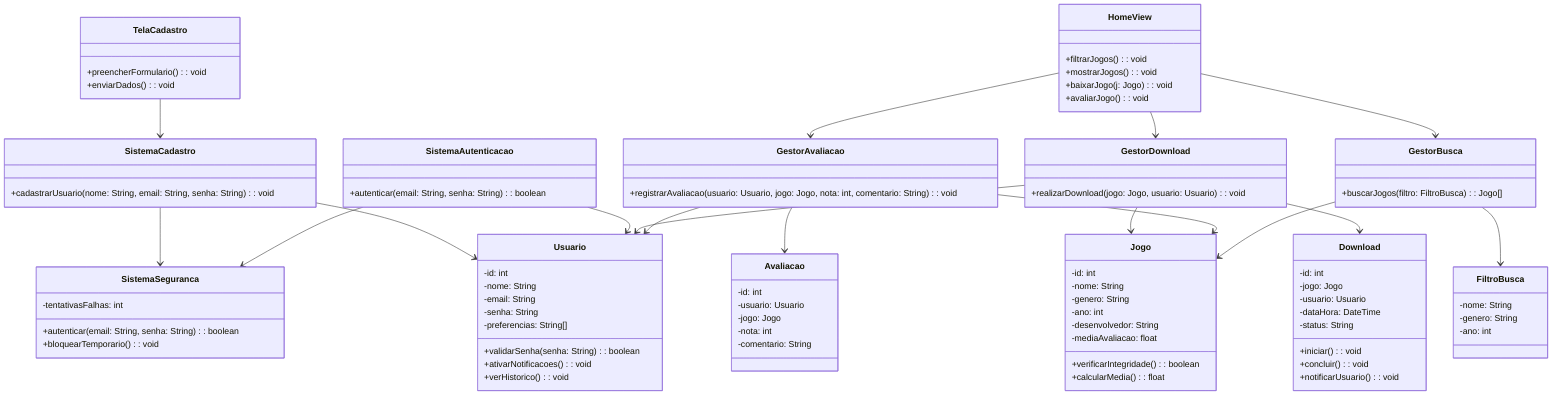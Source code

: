 classDiagram

%% -----------------------
%% Camada de Apresentação
%% -----------------------
class TelaCadastro {
    +preencherFormulario(): void
    +enviarDados(): void
}

class HomeView {
    +filtrarJogos(): void
    +mostrarJogos(): void
    +baixarJogo(j: Jogo): void
    +avaliarJogo(): void
}

%% -----------------------
%% Camada de Aplicação
%% -----------------------
class SistemaCadastro {
    +cadastrarUsuario(nome: String, email: String, senha: String): void
}

class SistemaAutenticacao {
    +autenticar(email: String, senha: String): boolean
}

class GestorDownload {
    +realizarDownload(jogo: Jogo, usuario: Usuario): void
}

class GestorAvaliacao {
    +registrarAvaliacao(usuario: Usuario, jogo: Jogo, nota: int, comentario: String): void
}

class GestorBusca {
    +buscarJogos(filtro: FiltroBusca): Jogo[]
}

%% -----------------------
%% Camada de Domínio
%% -----------------------
class Usuario {
    -id: int
    -nome: String
    -email: String
    -senha: String
    -preferencias: String[]
    +validarSenha(senha: String): boolean
    +ativarNotificacoes(): void
    +verHistorico(): void
}

class Jogo {
    -id: int
    -nome: String
    -genero: String
    -ano: int
    -desenvolvedor: String
    -mediaAvaliacao: float
    +verificarIntegridade(): boolean
    +calcularMedia(): float
}

class Avaliacao {
    -id: int
    -usuario: Usuario
    -jogo: Jogo
    -nota: int
    -comentario: String
}

class FiltroBusca {
    -nome: String
    -genero: String
    -ano: int
}

class Download {
    -id: int
    -jogo: Jogo
    -usuario: Usuario
    -dataHora: DateTime
    -status: String
    +iniciar(): void
    +concluir(): void
    +notificarUsuario(): void
}

%% -----------------------
%% Camada de Infraestrutura
%% -----------------------
class SistemaSeguranca {
    -tentativasFalhas: int
    +autenticar(email: String, senha: String): boolean
    +bloquearTemporario(): void
}

%% -----------------------
%% Relacionamentos entre camadas
%% -----------------------
TelaCadastro --> SistemaCadastro
HomeView --> GestorBusca
HomeView --> GestorDownload
HomeView --> GestorAvaliacao

SistemaCadastro --> Usuario
SistemaCadastro --> SistemaSeguranca

SistemaAutenticacao --> SistemaSeguranca
SistemaAutenticacao --> Usuario

GestorDownload --> Download
GestorDownload --> Usuario
GestorDownload --> Jogo

GestorAvaliacao --> Avaliacao
GestorAvaliacao --> Usuario
GestorAvaliacao --> Jogo

GestorBusca --> FiltroBusca
GestorBusca --> Jogo
